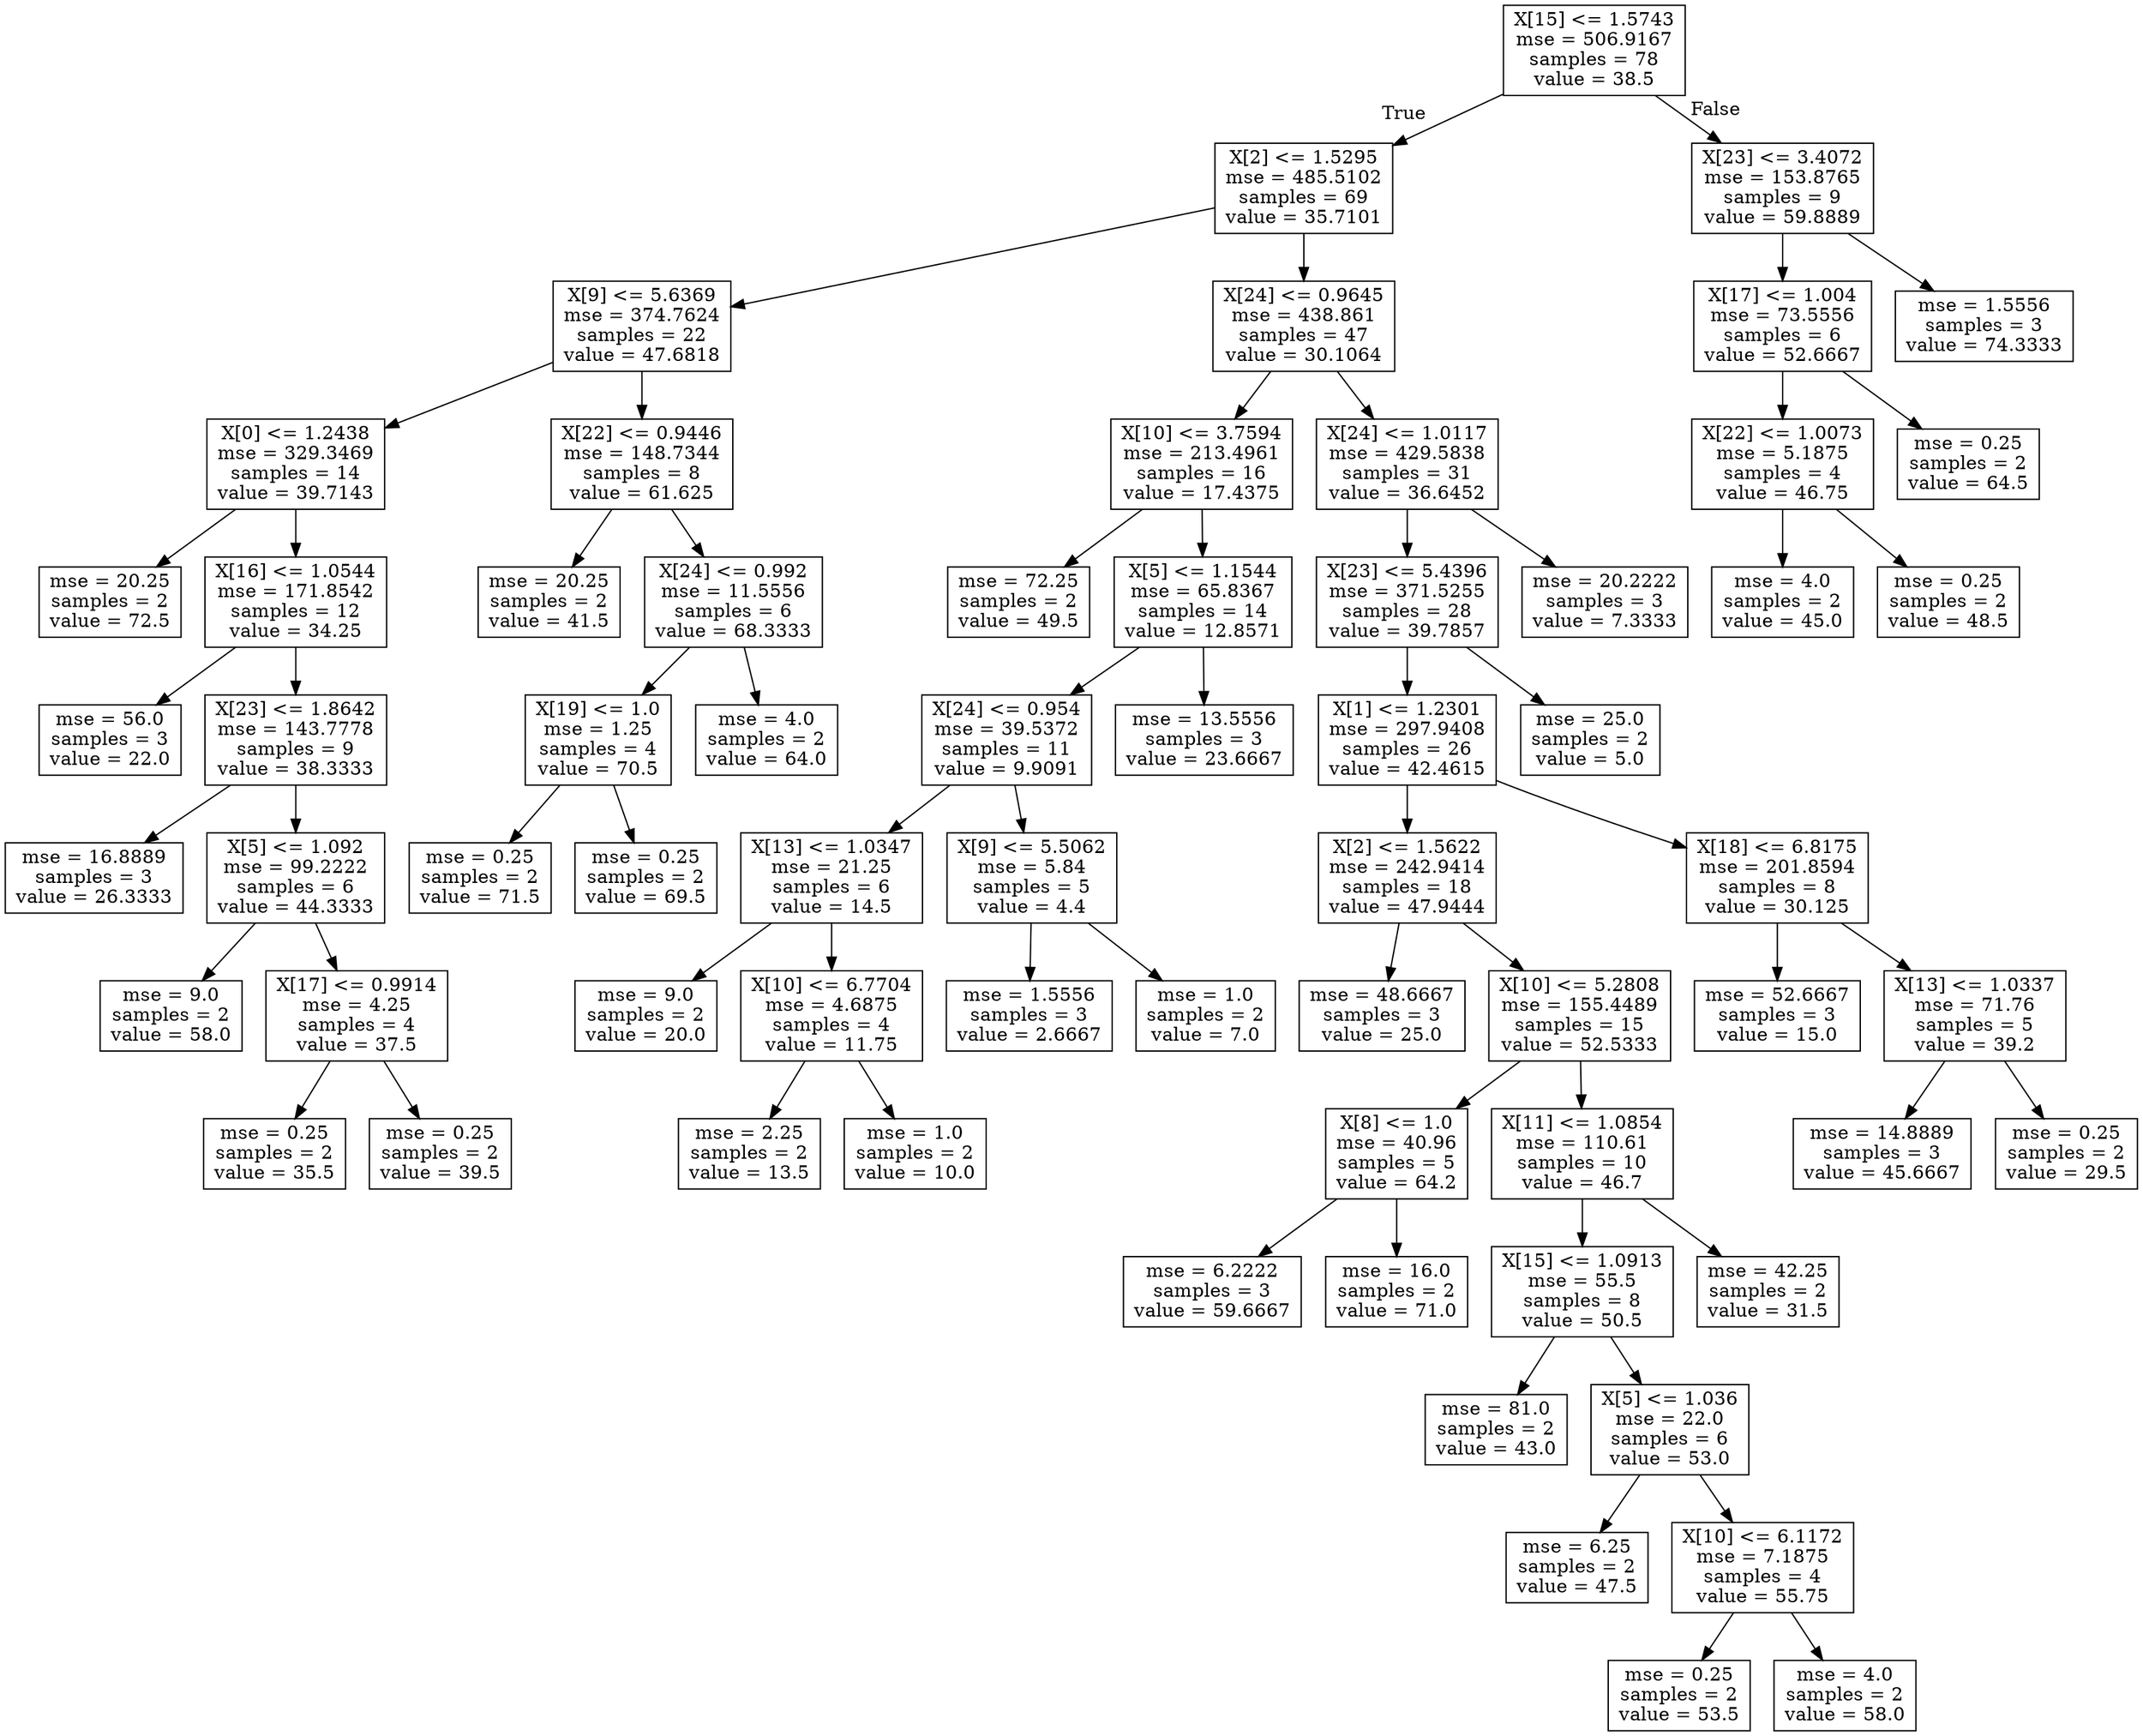 digraph Tree {
node [shape=box] ;
0 [label="X[15] <= 1.5743\nmse = 506.9167\nsamples = 78\nvalue = 38.5"] ;
1 [label="X[2] <= 1.5295\nmse = 485.5102\nsamples = 69\nvalue = 35.7101"] ;
0 -> 1 [labeldistance=2.5, labelangle=45, headlabel="True"] ;
2 [label="X[9] <= 5.6369\nmse = 374.7624\nsamples = 22\nvalue = 47.6818"] ;
1 -> 2 ;
3 [label="X[0] <= 1.2438\nmse = 329.3469\nsamples = 14\nvalue = 39.7143"] ;
2 -> 3 ;
4 [label="mse = 20.25\nsamples = 2\nvalue = 72.5"] ;
3 -> 4 ;
5 [label="X[16] <= 1.0544\nmse = 171.8542\nsamples = 12\nvalue = 34.25"] ;
3 -> 5 ;
6 [label="mse = 56.0\nsamples = 3\nvalue = 22.0"] ;
5 -> 6 ;
7 [label="X[23] <= 1.8642\nmse = 143.7778\nsamples = 9\nvalue = 38.3333"] ;
5 -> 7 ;
8 [label="mse = 16.8889\nsamples = 3\nvalue = 26.3333"] ;
7 -> 8 ;
9 [label="X[5] <= 1.092\nmse = 99.2222\nsamples = 6\nvalue = 44.3333"] ;
7 -> 9 ;
10 [label="mse = 9.0\nsamples = 2\nvalue = 58.0"] ;
9 -> 10 ;
11 [label="X[17] <= 0.9914\nmse = 4.25\nsamples = 4\nvalue = 37.5"] ;
9 -> 11 ;
12 [label="mse = 0.25\nsamples = 2\nvalue = 35.5"] ;
11 -> 12 ;
13 [label="mse = 0.25\nsamples = 2\nvalue = 39.5"] ;
11 -> 13 ;
14 [label="X[22] <= 0.9446\nmse = 148.7344\nsamples = 8\nvalue = 61.625"] ;
2 -> 14 ;
15 [label="mse = 20.25\nsamples = 2\nvalue = 41.5"] ;
14 -> 15 ;
16 [label="X[24] <= 0.992\nmse = 11.5556\nsamples = 6\nvalue = 68.3333"] ;
14 -> 16 ;
17 [label="X[19] <= 1.0\nmse = 1.25\nsamples = 4\nvalue = 70.5"] ;
16 -> 17 ;
18 [label="mse = 0.25\nsamples = 2\nvalue = 71.5"] ;
17 -> 18 ;
19 [label="mse = 0.25\nsamples = 2\nvalue = 69.5"] ;
17 -> 19 ;
20 [label="mse = 4.0\nsamples = 2\nvalue = 64.0"] ;
16 -> 20 ;
21 [label="X[24] <= 0.9645\nmse = 438.861\nsamples = 47\nvalue = 30.1064"] ;
1 -> 21 ;
22 [label="X[10] <= 3.7594\nmse = 213.4961\nsamples = 16\nvalue = 17.4375"] ;
21 -> 22 ;
23 [label="mse = 72.25\nsamples = 2\nvalue = 49.5"] ;
22 -> 23 ;
24 [label="X[5] <= 1.1544\nmse = 65.8367\nsamples = 14\nvalue = 12.8571"] ;
22 -> 24 ;
25 [label="X[24] <= 0.954\nmse = 39.5372\nsamples = 11\nvalue = 9.9091"] ;
24 -> 25 ;
26 [label="X[13] <= 1.0347\nmse = 21.25\nsamples = 6\nvalue = 14.5"] ;
25 -> 26 ;
27 [label="mse = 9.0\nsamples = 2\nvalue = 20.0"] ;
26 -> 27 ;
28 [label="X[10] <= 6.7704\nmse = 4.6875\nsamples = 4\nvalue = 11.75"] ;
26 -> 28 ;
29 [label="mse = 2.25\nsamples = 2\nvalue = 13.5"] ;
28 -> 29 ;
30 [label="mse = 1.0\nsamples = 2\nvalue = 10.0"] ;
28 -> 30 ;
31 [label="X[9] <= 5.5062\nmse = 5.84\nsamples = 5\nvalue = 4.4"] ;
25 -> 31 ;
32 [label="mse = 1.5556\nsamples = 3\nvalue = 2.6667"] ;
31 -> 32 ;
33 [label="mse = 1.0\nsamples = 2\nvalue = 7.0"] ;
31 -> 33 ;
34 [label="mse = 13.5556\nsamples = 3\nvalue = 23.6667"] ;
24 -> 34 ;
35 [label="X[24] <= 1.0117\nmse = 429.5838\nsamples = 31\nvalue = 36.6452"] ;
21 -> 35 ;
36 [label="X[23] <= 5.4396\nmse = 371.5255\nsamples = 28\nvalue = 39.7857"] ;
35 -> 36 ;
37 [label="X[1] <= 1.2301\nmse = 297.9408\nsamples = 26\nvalue = 42.4615"] ;
36 -> 37 ;
38 [label="X[2] <= 1.5622\nmse = 242.9414\nsamples = 18\nvalue = 47.9444"] ;
37 -> 38 ;
39 [label="mse = 48.6667\nsamples = 3\nvalue = 25.0"] ;
38 -> 39 ;
40 [label="X[10] <= 5.2808\nmse = 155.4489\nsamples = 15\nvalue = 52.5333"] ;
38 -> 40 ;
41 [label="X[8] <= 1.0\nmse = 40.96\nsamples = 5\nvalue = 64.2"] ;
40 -> 41 ;
42 [label="mse = 6.2222\nsamples = 3\nvalue = 59.6667"] ;
41 -> 42 ;
43 [label="mse = 16.0\nsamples = 2\nvalue = 71.0"] ;
41 -> 43 ;
44 [label="X[11] <= 1.0854\nmse = 110.61\nsamples = 10\nvalue = 46.7"] ;
40 -> 44 ;
45 [label="X[15] <= 1.0913\nmse = 55.5\nsamples = 8\nvalue = 50.5"] ;
44 -> 45 ;
46 [label="mse = 81.0\nsamples = 2\nvalue = 43.0"] ;
45 -> 46 ;
47 [label="X[5] <= 1.036\nmse = 22.0\nsamples = 6\nvalue = 53.0"] ;
45 -> 47 ;
48 [label="mse = 6.25\nsamples = 2\nvalue = 47.5"] ;
47 -> 48 ;
49 [label="X[10] <= 6.1172\nmse = 7.1875\nsamples = 4\nvalue = 55.75"] ;
47 -> 49 ;
50 [label="mse = 0.25\nsamples = 2\nvalue = 53.5"] ;
49 -> 50 ;
51 [label="mse = 4.0\nsamples = 2\nvalue = 58.0"] ;
49 -> 51 ;
52 [label="mse = 42.25\nsamples = 2\nvalue = 31.5"] ;
44 -> 52 ;
53 [label="X[18] <= 6.8175\nmse = 201.8594\nsamples = 8\nvalue = 30.125"] ;
37 -> 53 ;
54 [label="mse = 52.6667\nsamples = 3\nvalue = 15.0"] ;
53 -> 54 ;
55 [label="X[13] <= 1.0337\nmse = 71.76\nsamples = 5\nvalue = 39.2"] ;
53 -> 55 ;
56 [label="mse = 14.8889\nsamples = 3\nvalue = 45.6667"] ;
55 -> 56 ;
57 [label="mse = 0.25\nsamples = 2\nvalue = 29.5"] ;
55 -> 57 ;
58 [label="mse = 25.0\nsamples = 2\nvalue = 5.0"] ;
36 -> 58 ;
59 [label="mse = 20.2222\nsamples = 3\nvalue = 7.3333"] ;
35 -> 59 ;
60 [label="X[23] <= 3.4072\nmse = 153.8765\nsamples = 9\nvalue = 59.8889"] ;
0 -> 60 [labeldistance=2.5, labelangle=-45, headlabel="False"] ;
61 [label="X[17] <= 1.004\nmse = 73.5556\nsamples = 6\nvalue = 52.6667"] ;
60 -> 61 ;
62 [label="X[22] <= 1.0073\nmse = 5.1875\nsamples = 4\nvalue = 46.75"] ;
61 -> 62 ;
63 [label="mse = 4.0\nsamples = 2\nvalue = 45.0"] ;
62 -> 63 ;
64 [label="mse = 0.25\nsamples = 2\nvalue = 48.5"] ;
62 -> 64 ;
65 [label="mse = 0.25\nsamples = 2\nvalue = 64.5"] ;
61 -> 65 ;
66 [label="mse = 1.5556\nsamples = 3\nvalue = 74.3333"] ;
60 -> 66 ;
}